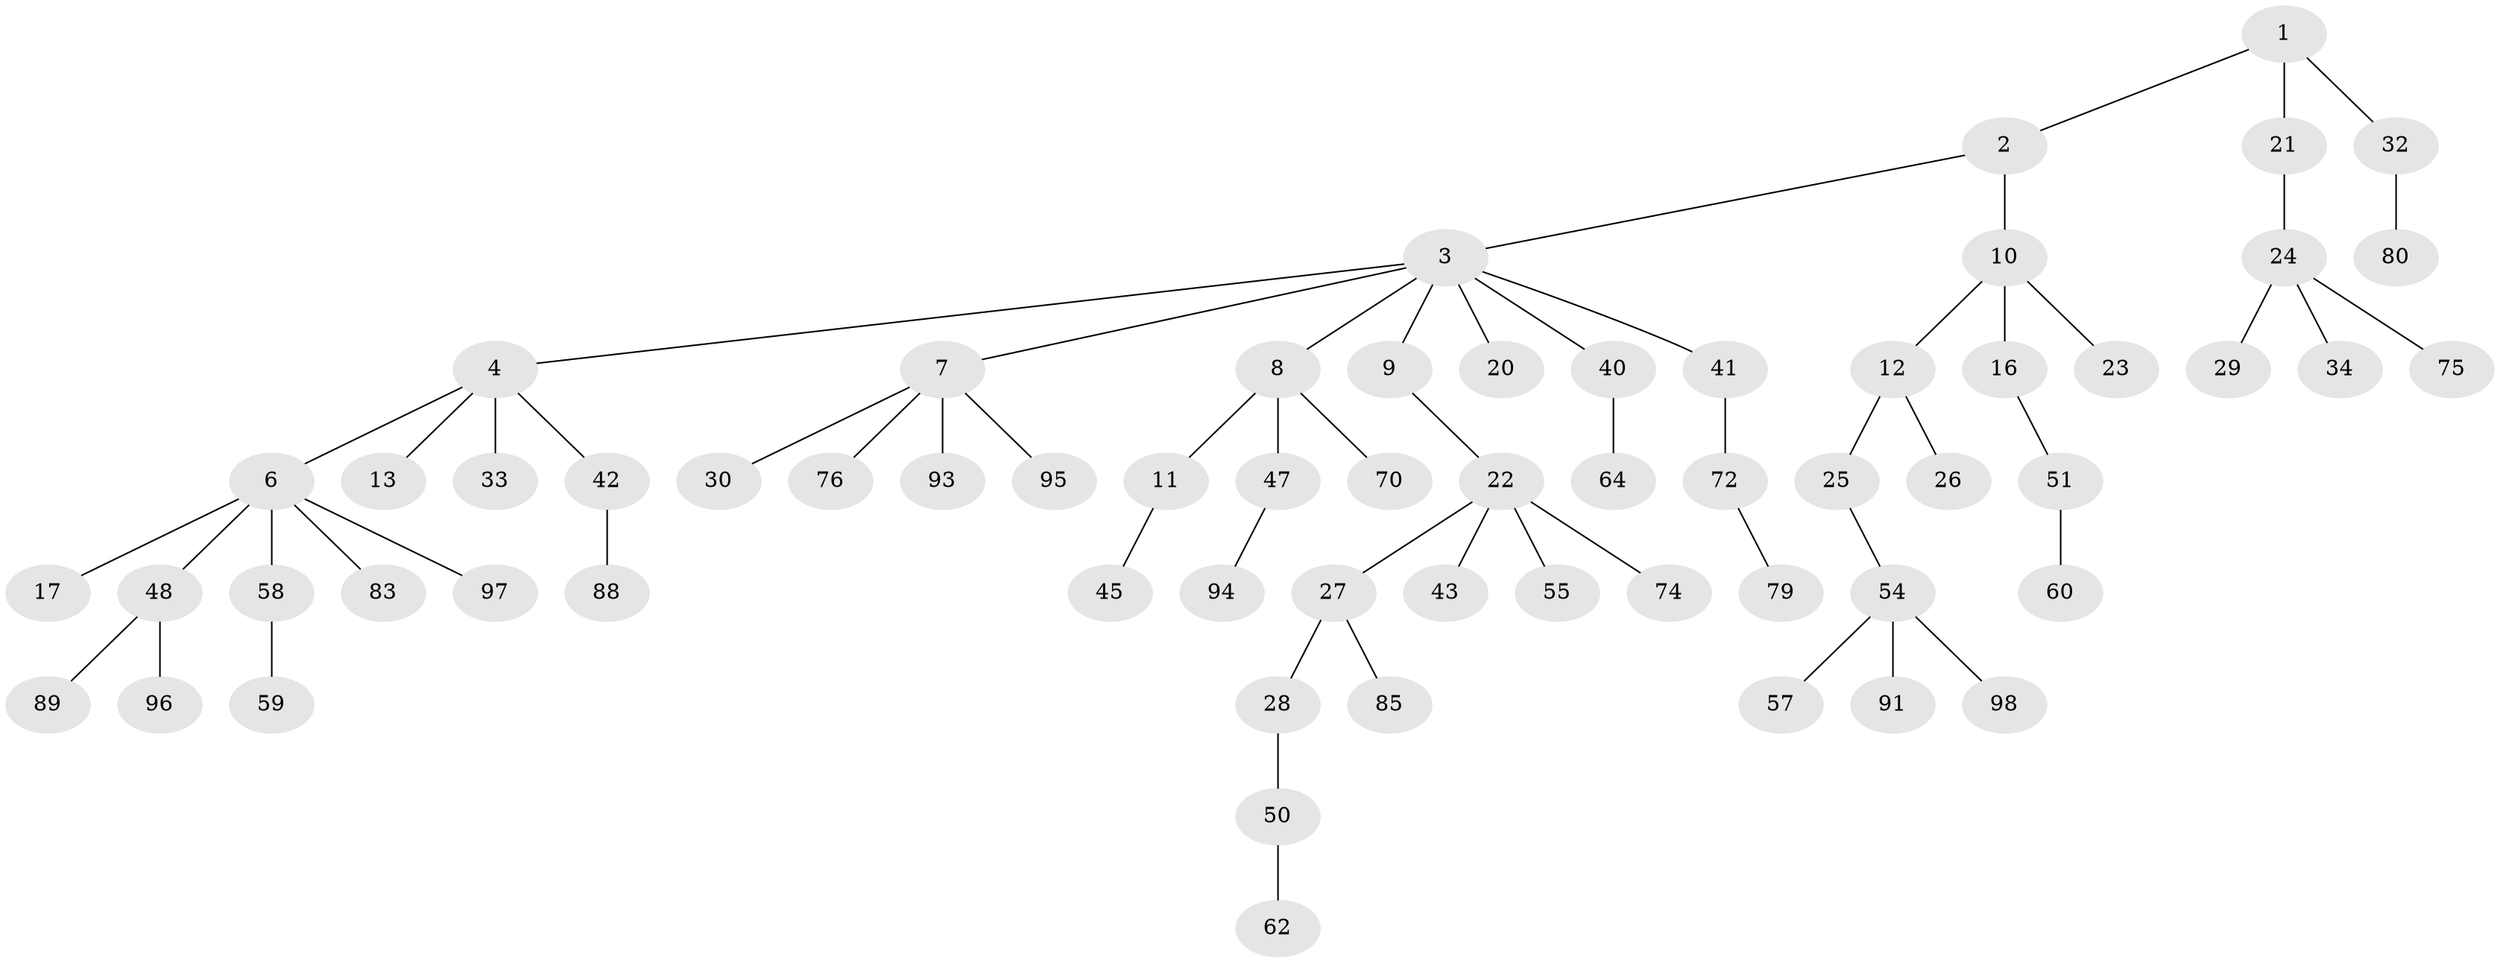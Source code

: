 // Generated by graph-tools (version 1.1) at 2025/52/02/27/25 19:52:12]
// undirected, 63 vertices, 62 edges
graph export_dot {
graph [start="1"]
  node [color=gray90,style=filled];
  1 [super="+56"];
  2 [super="+31"];
  3 [super="+5"];
  4 [super="+19"];
  6 [super="+14"];
  7 [super="+61"];
  8 [super="+63"];
  9 [super="+100"];
  10 [super="+39"];
  11;
  12 [super="+15"];
  13 [super="+67"];
  16 [super="+18"];
  17 [super="+90"];
  20 [super="+53"];
  21;
  22 [super="+35"];
  23 [super="+81"];
  24 [super="+46"];
  25 [super="+49"];
  26;
  27 [super="+37"];
  28 [super="+38"];
  29 [super="+36"];
  30 [super="+86"];
  32 [super="+44"];
  33 [super="+52"];
  34 [super="+71"];
  40;
  41;
  42 [super="+87"];
  43;
  45;
  47 [super="+82"];
  48 [super="+66"];
  50;
  51 [super="+77"];
  54 [super="+68"];
  55;
  57;
  58 [super="+84"];
  59;
  60 [super="+65"];
  62 [super="+99"];
  64 [super="+69"];
  70 [super="+73"];
  72;
  74 [super="+78"];
  75;
  76 [super="+92"];
  79;
  80;
  83;
  85;
  88;
  89;
  91;
  93;
  94;
  95;
  96;
  97;
  98;
  1 -- 2;
  1 -- 21;
  1 -- 32;
  2 -- 3;
  2 -- 10;
  3 -- 4;
  3 -- 9;
  3 -- 20;
  3 -- 40;
  3 -- 41;
  3 -- 8;
  3 -- 7;
  4 -- 6;
  4 -- 13;
  4 -- 33;
  4 -- 42;
  6 -- 48;
  6 -- 58;
  6 -- 97;
  6 -- 17;
  6 -- 83;
  7 -- 30;
  7 -- 76;
  7 -- 95;
  7 -- 93;
  8 -- 11;
  8 -- 47;
  8 -- 70;
  9 -- 22;
  10 -- 12;
  10 -- 16;
  10 -- 23;
  11 -- 45;
  12 -- 25;
  12 -- 26;
  16 -- 51;
  21 -- 24;
  22 -- 27;
  22 -- 43;
  22 -- 55;
  22 -- 74;
  24 -- 29;
  24 -- 34;
  24 -- 75;
  25 -- 54;
  27 -- 28;
  27 -- 85;
  28 -- 50;
  32 -- 80;
  40 -- 64;
  41 -- 72;
  42 -- 88;
  47 -- 94;
  48 -- 89;
  48 -- 96;
  50 -- 62;
  51 -- 60;
  54 -- 57;
  54 -- 98;
  54 -- 91;
  58 -- 59;
  72 -- 79;
}
